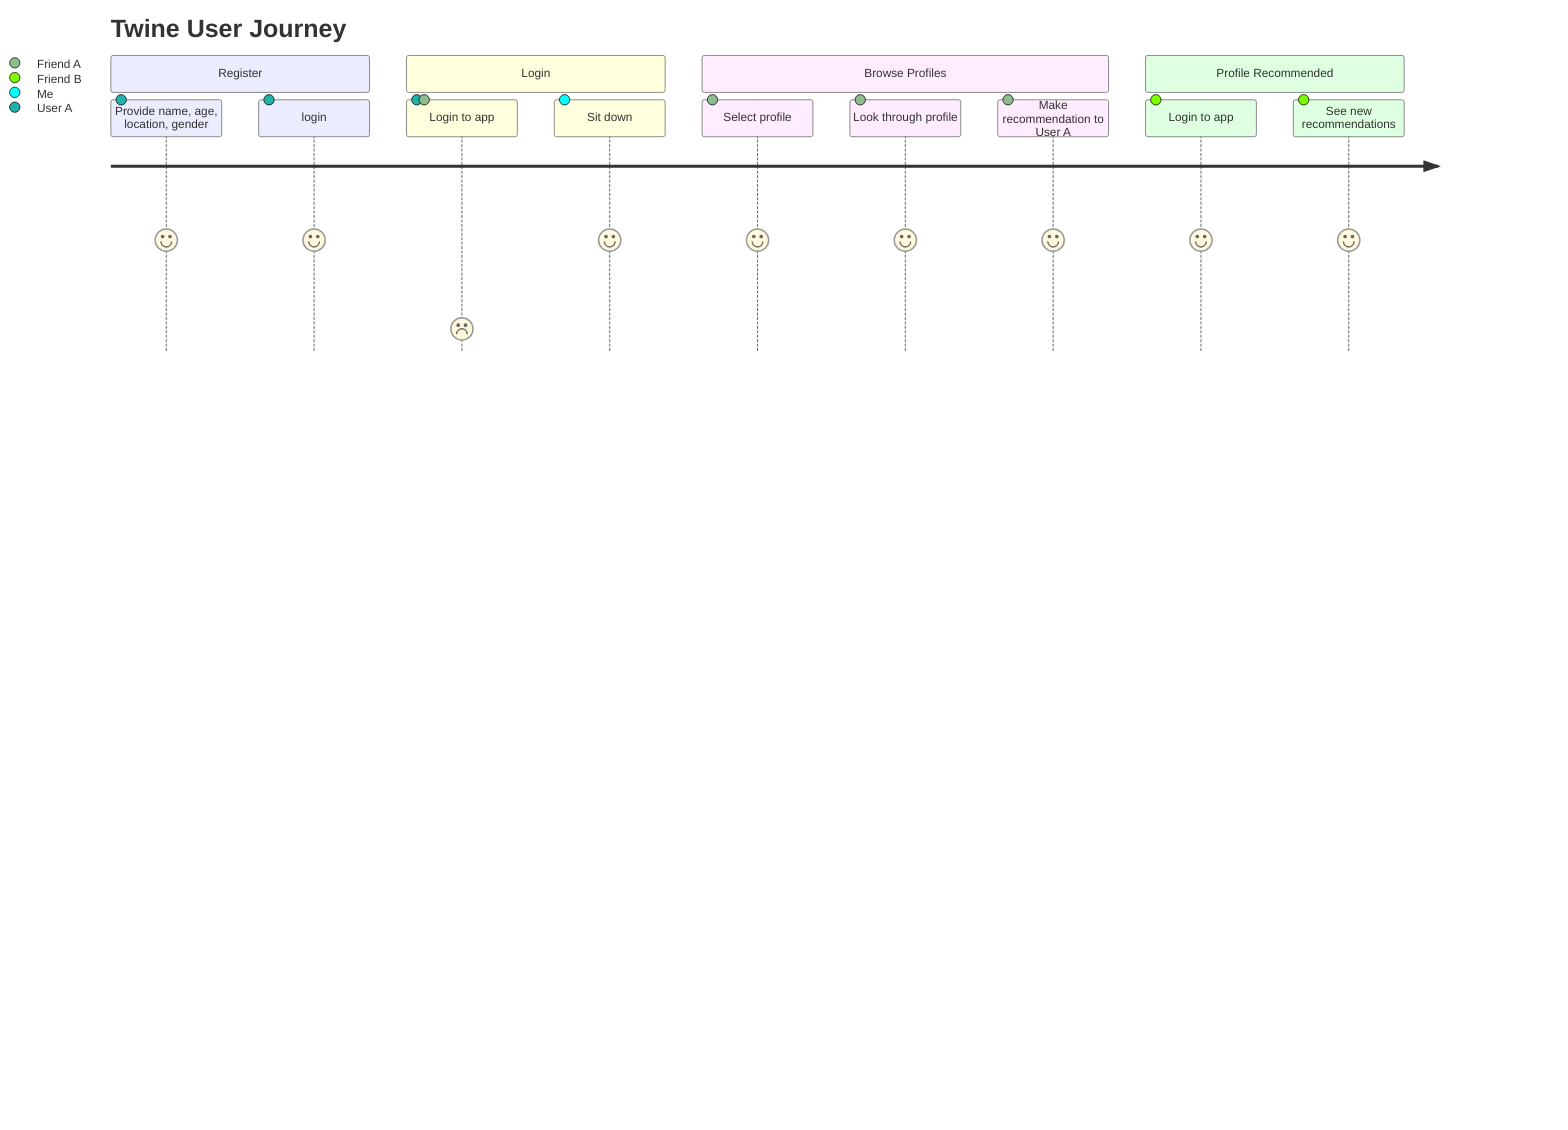 journey
    title Twine User Journey
    section Register
      Provide name, age, location, gender: 5 : User A
      login: 5: User A
    section Login
      Login to app: 1: User A, Friend A
      Sit down: 5: Me
    section Browse Profiles
      Select profile: 5: Friend A
      Look through profile: 5: Friend A
      Make recommendation to User A: 5: Friend A
    section Profile Recommended
      Login to app: 5: Friend B
      See new recommendations: 5: Friend B